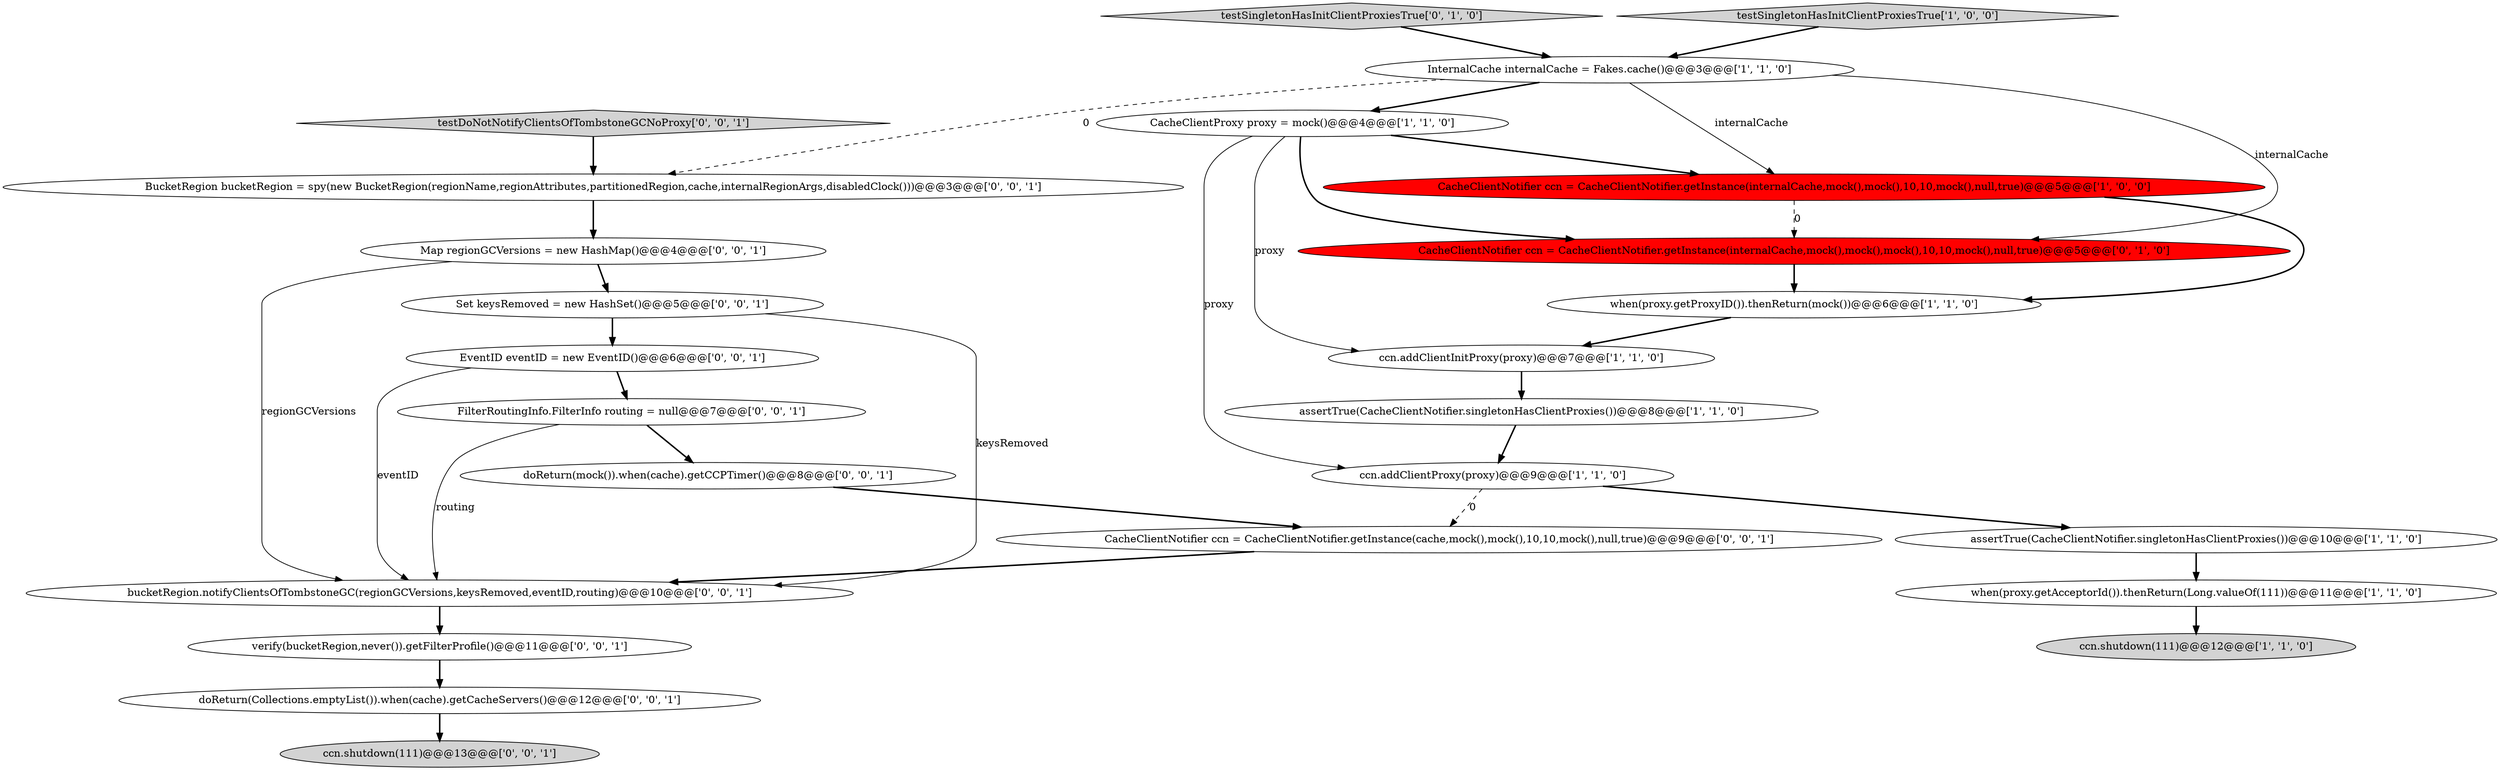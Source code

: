 digraph {
9 [style = filled, label = "InternalCache internalCache = Fakes.cache()@@@3@@@['1', '1', '0']", fillcolor = white, shape = ellipse image = "AAA0AAABBB1BBB"];
21 [style = filled, label = "Map regionGCVersions = new HashMap()@@@4@@@['0', '0', '1']", fillcolor = white, shape = ellipse image = "AAA0AAABBB3BBB"];
12 [style = filled, label = "testSingletonHasInitClientProxiesTrue['0', '1', '0']", fillcolor = lightgray, shape = diamond image = "AAA0AAABBB2BBB"];
19 [style = filled, label = "EventID eventID = new EventID()@@@6@@@['0', '0', '1']", fillcolor = white, shape = ellipse image = "AAA0AAABBB3BBB"];
1 [style = filled, label = "testSingletonHasInitClientProxiesTrue['1', '0', '0']", fillcolor = lightgray, shape = diamond image = "AAA0AAABBB1BBB"];
16 [style = filled, label = "Set keysRemoved = new HashSet()@@@5@@@['0', '0', '1']", fillcolor = white, shape = ellipse image = "AAA0AAABBB3BBB"];
6 [style = filled, label = "CacheClientProxy proxy = mock()@@@4@@@['1', '1', '0']", fillcolor = white, shape = ellipse image = "AAA0AAABBB1BBB"];
2 [style = filled, label = "ccn.addClientInitProxy(proxy)@@@7@@@['1', '1', '0']", fillcolor = white, shape = ellipse image = "AAA0AAABBB1BBB"];
0 [style = filled, label = "assertTrue(CacheClientNotifier.singletonHasClientProxies())@@@8@@@['1', '1', '0']", fillcolor = white, shape = ellipse image = "AAA0AAABBB1BBB"];
10 [style = filled, label = "CacheClientNotifier ccn = CacheClientNotifier.getInstance(internalCache,mock(),mock(),10,10,mock(),null,true)@@@5@@@['1', '0', '0']", fillcolor = red, shape = ellipse image = "AAA1AAABBB1BBB"];
3 [style = filled, label = "ccn.addClientProxy(proxy)@@@9@@@['1', '1', '0']", fillcolor = white, shape = ellipse image = "AAA0AAABBB1BBB"];
13 [style = filled, label = "FilterRoutingInfo.FilterInfo routing = null@@@7@@@['0', '0', '1']", fillcolor = white, shape = ellipse image = "AAA0AAABBB3BBB"];
14 [style = filled, label = "doReturn(mock()).when(cache).getCCPTimer()@@@8@@@['0', '0', '1']", fillcolor = white, shape = ellipse image = "AAA0AAABBB3BBB"];
8 [style = filled, label = "assertTrue(CacheClientNotifier.singletonHasClientProxies())@@@10@@@['1', '1', '0']", fillcolor = white, shape = ellipse image = "AAA0AAABBB1BBB"];
18 [style = filled, label = "verify(bucketRegion,never()).getFilterProfile()@@@11@@@['0', '0', '1']", fillcolor = white, shape = ellipse image = "AAA0AAABBB3BBB"];
5 [style = filled, label = "when(proxy.getProxyID()).thenReturn(mock())@@@6@@@['1', '1', '0']", fillcolor = white, shape = ellipse image = "AAA0AAABBB1BBB"];
15 [style = filled, label = "ccn.shutdown(111)@@@13@@@['0', '0', '1']", fillcolor = lightgray, shape = ellipse image = "AAA0AAABBB3BBB"];
23 [style = filled, label = "BucketRegion bucketRegion = spy(new BucketRegion(regionName,regionAttributes,partitionedRegion,cache,internalRegionArgs,disabledClock()))@@@3@@@['0', '0', '1']", fillcolor = white, shape = ellipse image = "AAA0AAABBB3BBB"];
17 [style = filled, label = "bucketRegion.notifyClientsOfTombstoneGC(regionGCVersions,keysRemoved,eventID,routing)@@@10@@@['0', '0', '1']", fillcolor = white, shape = ellipse image = "AAA0AAABBB3BBB"];
11 [style = filled, label = "CacheClientNotifier ccn = CacheClientNotifier.getInstance(internalCache,mock(),mock(),mock(),10,10,mock(),null,true)@@@5@@@['0', '1', '0']", fillcolor = red, shape = ellipse image = "AAA1AAABBB2BBB"];
20 [style = filled, label = "doReturn(Collections.emptyList()).when(cache).getCacheServers()@@@12@@@['0', '0', '1']", fillcolor = white, shape = ellipse image = "AAA0AAABBB3BBB"];
7 [style = filled, label = "when(proxy.getAcceptorId()).thenReturn(Long.valueOf(111))@@@11@@@['1', '1', '0']", fillcolor = white, shape = ellipse image = "AAA0AAABBB1BBB"];
4 [style = filled, label = "ccn.shutdown(111)@@@12@@@['1', '1', '0']", fillcolor = lightgray, shape = ellipse image = "AAA0AAABBB1BBB"];
22 [style = filled, label = "CacheClientNotifier ccn = CacheClientNotifier.getInstance(cache,mock(),mock(),10,10,mock(),null,true)@@@9@@@['0', '0', '1']", fillcolor = white, shape = ellipse image = "AAA0AAABBB3BBB"];
24 [style = filled, label = "testDoNotNotifyClientsOfTombstoneGCNoProxy['0', '0', '1']", fillcolor = lightgray, shape = diamond image = "AAA0AAABBB3BBB"];
0->3 [style = bold, label=""];
19->17 [style = solid, label="eventID"];
13->17 [style = solid, label="routing"];
14->22 [style = bold, label=""];
21->17 [style = solid, label="regionGCVersions"];
16->17 [style = solid, label="keysRemoved"];
3->22 [style = dashed, label="0"];
7->4 [style = bold, label=""];
6->2 [style = solid, label="proxy"];
16->19 [style = bold, label=""];
12->9 [style = bold, label=""];
9->23 [style = dashed, label="0"];
1->9 [style = bold, label=""];
8->7 [style = bold, label=""];
9->6 [style = bold, label=""];
10->11 [style = dashed, label="0"];
11->5 [style = bold, label=""];
5->2 [style = bold, label=""];
18->20 [style = bold, label=""];
2->0 [style = bold, label=""];
9->10 [style = solid, label="internalCache"];
10->5 [style = bold, label=""];
19->13 [style = bold, label=""];
23->21 [style = bold, label=""];
3->8 [style = bold, label=""];
6->10 [style = bold, label=""];
6->11 [style = bold, label=""];
6->3 [style = solid, label="proxy"];
21->16 [style = bold, label=""];
22->17 [style = bold, label=""];
9->11 [style = solid, label="internalCache"];
20->15 [style = bold, label=""];
13->14 [style = bold, label=""];
17->18 [style = bold, label=""];
24->23 [style = bold, label=""];
}
